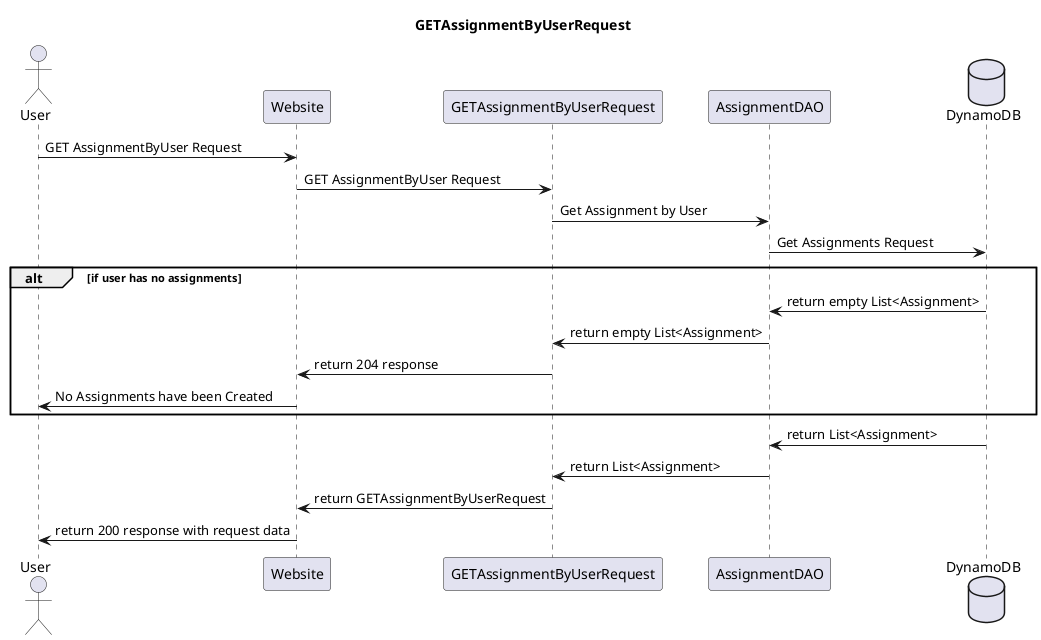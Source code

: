 @startuml

actor "User" as client
participant "Website" as apiGateway
participant "GETAssignmentByUserRequest" as getAssignmentByUserRequest
participant "AssignmentDAO" as assignmentDAO
database "DynamoDB" as dynamoDB

title GETAssignmentByUserRequest

client -> apiGateway : GET AssignmentByUser Request
apiGateway -> getAssignmentByUserRequest : GET AssignmentByUser Request
getAssignmentByUserRequest -> assignmentDAO : Get Assignment by User
assignmentDAO -> dynamoDB : Get Assignments Request

alt if user has no assignments
dynamoDB -> assignmentDAO : return empty List<Assignment>
assignmentDAO -> getAssignmentByUserRequest : return empty List<Assignment>
getAssignmentByUserRequest -> apiGateway : return 204 response
apiGateway -> client : No Assignments have been Created
end

dynamoDB -> assignmentDAO : return List<Assignment>
assignmentDAO -> getAssignmentByUserRequest : return List<Assignment>
getAssignmentByUserRequest -> apiGateway : return GETAssignmentByUserRequest
apiGateway -> client : return 200 response with request data

@enduml